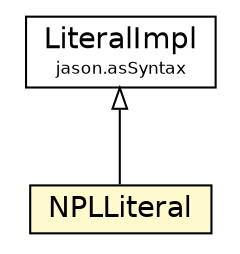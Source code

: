 #!/usr/local/bin/dot
#
# Class diagram 
# Generated by UMLGraph version R5_6_6-1-g9240c4 (http://www.umlgraph.org/)
#

digraph G {
	edge [fontname="Helvetica",fontsize=10,labelfontname="Helvetica",labelfontsize=10];
	node [fontname="Helvetica",fontsize=10,shape=plaintext];
	nodesep=0.25;
	ranksep=0.5;
	// npl.NPLLiteral
	c6749 [label=<<table title="npl.NPLLiteral" border="0" cellborder="1" cellspacing="0" cellpadding="2" port="p" bgcolor="lemonChiffon" href="./NPLLiteral.html">
		<tr><td><table border="0" cellspacing="0" cellpadding="1">
<tr><td align="center" balign="center"> NPLLiteral </td></tr>
		</table></td></tr>
		</table>>, URL="./NPLLiteral.html", fontname="Helvetica", fontcolor="black", fontsize=14.0];
	//npl.NPLLiteral extends jason.asSyntax.LiteralImpl
	c6786:p -> c6749:p [dir=back,arrowtail=empty];
	// jason.asSyntax.LiteralImpl
	c6786 [label=<<table title="jason.asSyntax.LiteralImpl" border="0" cellborder="1" cellspacing="0" cellpadding="2" port="p" href="http://java.sun.com/j2se/1.4.2/docs/api/jason/asSyntax/LiteralImpl.html">
		<tr><td><table border="0" cellspacing="0" cellpadding="1">
<tr><td align="center" balign="center"> LiteralImpl </td></tr>
<tr><td align="center" balign="center"><font point-size="8.0"> jason.asSyntax </font></td></tr>
		</table></td></tr>
		</table>>, URL="http://java.sun.com/j2se/1.4.2/docs/api/jason/asSyntax/LiteralImpl.html", fontname="Helvetica", fontcolor="black", fontsize=14.0];
}

